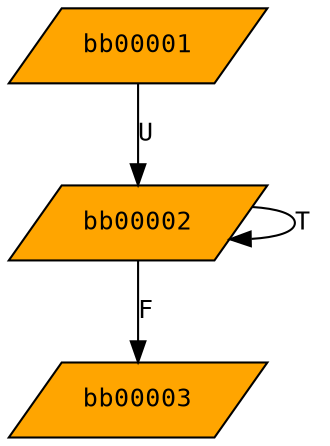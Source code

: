 digraph fibo_cfg
{
  graph [rankdir="TB", nodesep = "0.175"];
  node [fontname="Courier", fontsize="12", style="filled"];
  edge [fontname="Courier", fontsize="12"];

  bb00001  [label="bb00001", ntype="node", argix="-1", dataspec="na", bb="1", shape="parallelogram", fillcolor="orange"];
  bb00002  [label="bb00002", ntype="node", argix="-1", dataspec="na", bb="2", shape="parallelogram", fillcolor="orange"];
  bb00003  [label="bb00003", ntype="node", argix="-1", dataspec="na", bb="3", shape="parallelogram", fillcolor="orange"];

  bb00001 -> bb00002  [label="U", etype="U", order="0", argix="-1", dataspec="u1"];
  bb00002 -> bb00002  [label="T", etype="T", order="0", argix="-1", dataspec="u1"];
  bb00002 -> bb00003  [label="F", etype="F", order="0", argix="-1", dataspec="u1"];

}
